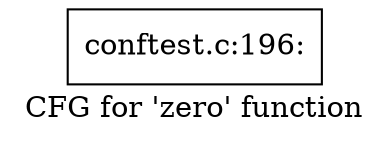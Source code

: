 digraph "CFG for 'zero' function" {
	label="CFG for 'zero' function";

	Node0xdf03a10 [shape=record,label="{conftest.c:196:}"];
}

